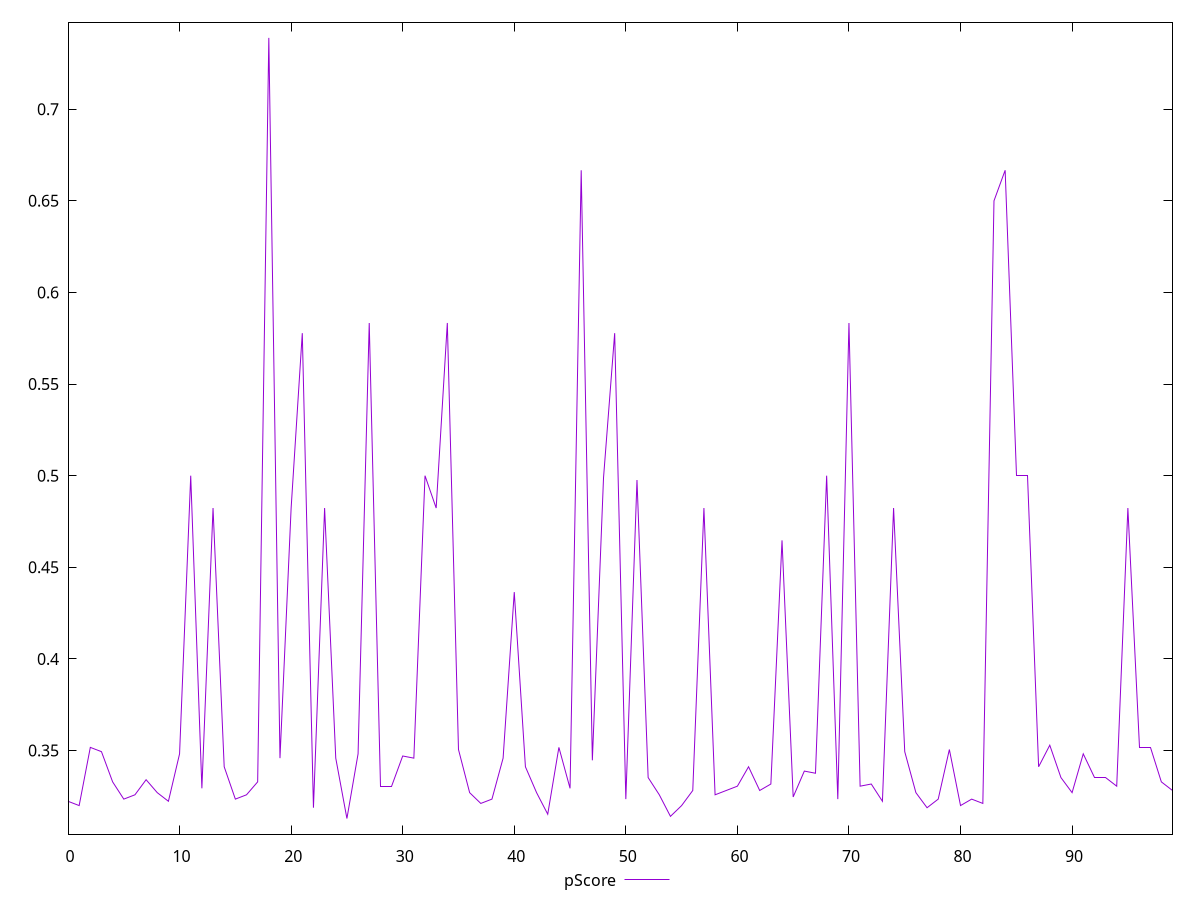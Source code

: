reset

$pScore <<EOF
0 0.3223529411764706
1 0.32
2 0.3517647058823529
3 0.3494117647058823
4 0.33294117647058824
5 0.32352941176470584
6 0.32588235294117646
7 0.3341176470588235
8 0.32705882352941174
9 0.3223529411764706
10 0.3482352941176471
11 0.5
12 0.32941176470588235
13 0.4823529411764706
14 0.3411764705882353
15 0.32352941176470584
16 0.32588235294117646
17 0.33294117647058824
18 0.7388888888888889
19 0.3458823529411765
20 0.4823529411764706
21 0.5777777777777777
22 0.31882352941176473
23 0.4823529411764706
24 0.3458823529411765
25 0.3129411764705882
26 0.3482352941176471
27 0.5833333333333334
28 0.3305882352941176
29 0.3305882352941176
30 0.34705882352941175
31 0.3458823529411765
32 0.5
33 0.4823529411764706
34 0.5833333333333334
35 0.35058823529411764
36 0.32705882352941174
37 0.3211764705882353
38 0.32352941176470584
39 0.3458823529411765
40 0.4364705882352941
41 0.3411764705882353
42 0.32705882352941174
43 0.31529411764705884
44 0.3517647058823529
45 0.32941176470588235
46 0.6666666666666666
47 0.3447058823529412
48 0.4988235294117647
49 0.5777777777777777
50 0.32352941176470584
51 0.4976470588235294
52 0.33529411764705885
53 0.32588235294117646
54 0.3141176470588235
55 0.32
56 0.32823529411764707
57 0.4823529411764706
58 0.32588235294117646
59 0.32823529411764707
60 0.3305882352941176
61 0.3411764705882353
62 0.32823529411764707
63 0.33176470588235296
64 0.4647058823529412
65 0.3247058823529412
66 0.3388235294117647
67 0.3376470588235294
68 0.5
69 0.32352941176470584
70 0.5833333333333334
71 0.3305882352941176
72 0.33176470588235296
73 0.3223529411764706
74 0.4823529411764706
75 0.3494117647058823
76 0.32705882352941174
77 0.31882352941176473
78 0.32352941176470584
79 0.35058823529411764
80 0.32
81 0.32352941176470584
82 0.3211764705882353
83 0.65
84 0.6666666666666666
85 0.5
86 0.5
87 0.3411764705882353
88 0.3529411764705882
89 0.33529411764705885
90 0.32705882352941174
91 0.3482352941176471
92 0.33529411764705885
93 0.33529411764705885
94 0.3305882352941176
95 0.4823529411764706
96 0.3517647058823529
97 0.3517647058823529
98 0.33294117647058824
99 0.32823529411764707
EOF

set key outside below
set xrange [0:99]
set yrange [0.3044222222222222:0.747407843137255]
set trange [0.3044222222222222:0.747407843137255]
set terminal svg size 640, 500 enhanced background rgb 'white'
set output "report_00015_2021-02-09T16-11-33.973Z/unused-javascript/samples/pages+cached+noadtech/pScore/values.svg"

plot $pScore title "pScore" with line

reset
